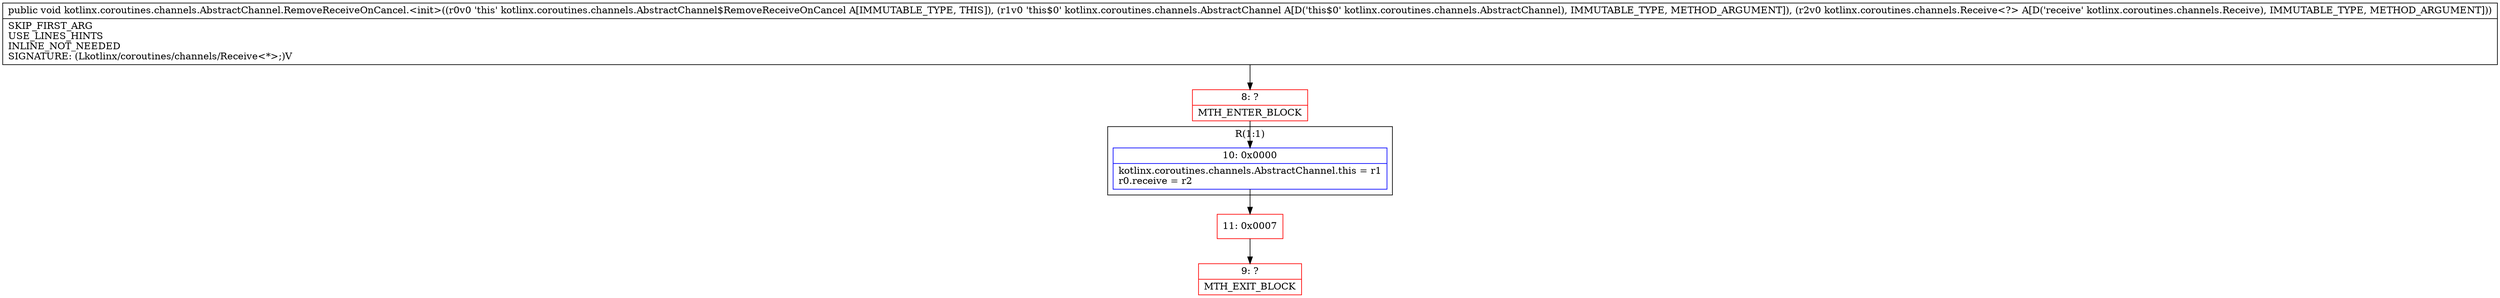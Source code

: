 digraph "CFG forkotlinx.coroutines.channels.AbstractChannel.RemoveReceiveOnCancel.\<init\>(Lkotlinx\/coroutines\/channels\/AbstractChannel;Lkotlinx\/coroutines\/channels\/Receive;)V" {
subgraph cluster_Region_1776827206 {
label = "R(1:1)";
node [shape=record,color=blue];
Node_10 [shape=record,label="{10\:\ 0x0000|kotlinx.coroutines.channels.AbstractChannel.this = r1\lr0.receive = r2\l}"];
}
Node_8 [shape=record,color=red,label="{8\:\ ?|MTH_ENTER_BLOCK\l}"];
Node_11 [shape=record,color=red,label="{11\:\ 0x0007}"];
Node_9 [shape=record,color=red,label="{9\:\ ?|MTH_EXIT_BLOCK\l}"];
MethodNode[shape=record,label="{public void kotlinx.coroutines.channels.AbstractChannel.RemoveReceiveOnCancel.\<init\>((r0v0 'this' kotlinx.coroutines.channels.AbstractChannel$RemoveReceiveOnCancel A[IMMUTABLE_TYPE, THIS]), (r1v0 'this$0' kotlinx.coroutines.channels.AbstractChannel A[D('this$0' kotlinx.coroutines.channels.AbstractChannel), IMMUTABLE_TYPE, METHOD_ARGUMENT]), (r2v0 kotlinx.coroutines.channels.Receive\<?\> A[D('receive' kotlinx.coroutines.channels.Receive), IMMUTABLE_TYPE, METHOD_ARGUMENT]))  | SKIP_FIRST_ARG\lUSE_LINES_HINTS\lINLINE_NOT_NEEDED\lSIGNATURE: (Lkotlinx\/coroutines\/channels\/Receive\<*\>;)V\l}"];
MethodNode -> Node_8;Node_10 -> Node_11;
Node_8 -> Node_10;
Node_11 -> Node_9;
}

